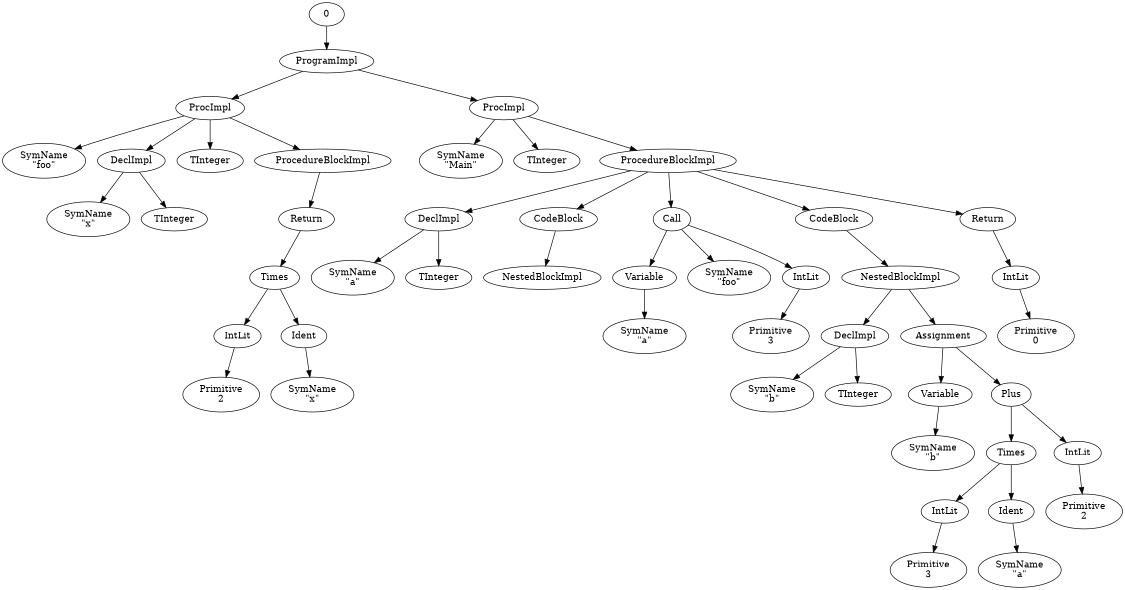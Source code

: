 digraph G { page="8.5,11"; size="7.5, 10"; 
"0" -> "1"
"1" [label="ProgramImpl"]
"1" -> "2"
"2" [label="ProcImpl"]
"2" -> "3"
"3" [label="SymName\n\"foo\""]
"2" -> "4"
"4" [label="DeclImpl"]
"4" -> "5"
"5" [label="SymName\n\"x\""]
"4" -> "6"
"6" [label="TInteger"]
"2" -> "7"
"7" [label="TInteger"]
"2" -> "8"
"8" [label="ProcedureBlockImpl"]
"8" -> "9"
"9" [label="Return"]
"9" -> "10"
"10" [label="Times"]
"10" -> "11"
"11" [label="IntLit"]
"11" -> "12"
"12" [label="Primitive\n2"]
"10" -> "13"
"13" [label="Ident"]
"13" -> "14"
"14" [label="SymName\n\"x\""]
"1" -> "15"
"15" [label="ProcImpl"]
"15" -> "16"
"16" [label="SymName\n\"Main\""]
"15" -> "17"
"17" [label="TInteger"]
"15" -> "18"
"18" [label="ProcedureBlockImpl"]
"18" -> "19"
"19" [label="DeclImpl"]
"19" -> "20"
"20" [label="SymName\n\"a\""]
"19" -> "21"
"21" [label="TInteger"]
"18" -> "22"
"22" [label="CodeBlock"]
"22" -> "23"
"23" [label="NestedBlockImpl"]
"18" -> "24"
"24" [label="Call"]
"24" -> "25"
"25" [label="Variable"]
"25" -> "26"
"26" [label="SymName\n\"a\""]
"24" -> "27"
"27" [label="SymName\n\"foo\""]
"24" -> "28"
"28" [label="IntLit"]
"28" -> "29"
"29" [label="Primitive\n3"]
"18" -> "30"
"30" [label="CodeBlock"]
"30" -> "31"
"31" [label="NestedBlockImpl"]
"31" -> "32"
"32" [label="DeclImpl"]
"32" -> "33"
"33" [label="SymName\n\"b\""]
"32" -> "34"
"34" [label="TInteger"]
"31" -> "35"
"35" [label="Assignment"]
"35" -> "36"
"36" [label="Variable"]
"36" -> "37"
"37" [label="SymName\n\"b\""]
"35" -> "38"
"38" [label="Plus"]
"38" -> "39"
"39" [label="Times"]
"39" -> "40"
"40" [label="IntLit"]
"40" -> "41"
"41" [label="Primitive\n3"]
"39" -> "42"
"42" [label="Ident"]
"42" -> "43"
"43" [label="SymName\n\"a\""]
"38" -> "44"
"44" [label="IntLit"]
"44" -> "45"
"45" [label="Primitive\n2"]
"18" -> "46"
"46" [label="Return"]
"46" -> "47"
"47" [label="IntLit"]
"47" -> "48"
"48" [label="Primitive\n0"]
}
